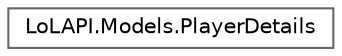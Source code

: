 digraph "Graphical Class Hierarchy"
{
 // LATEX_PDF_SIZE
  bgcolor="transparent";
  edge [fontname=Helvetica,fontsize=10,labelfontname=Helvetica,labelfontsize=10];
  node [fontname=Helvetica,fontsize=10,shape=box,height=0.2,width=0.4];
  rankdir="LR";
  Node0 [id="Node000000",label="LoLAPI.Models.PlayerDetails",height=0.2,width=0.4,color="grey40", fillcolor="white", style="filled",URL="$class_lo_l_a_p_i_1_1_models_1_1_player_details.html",tooltip=" "];
}
